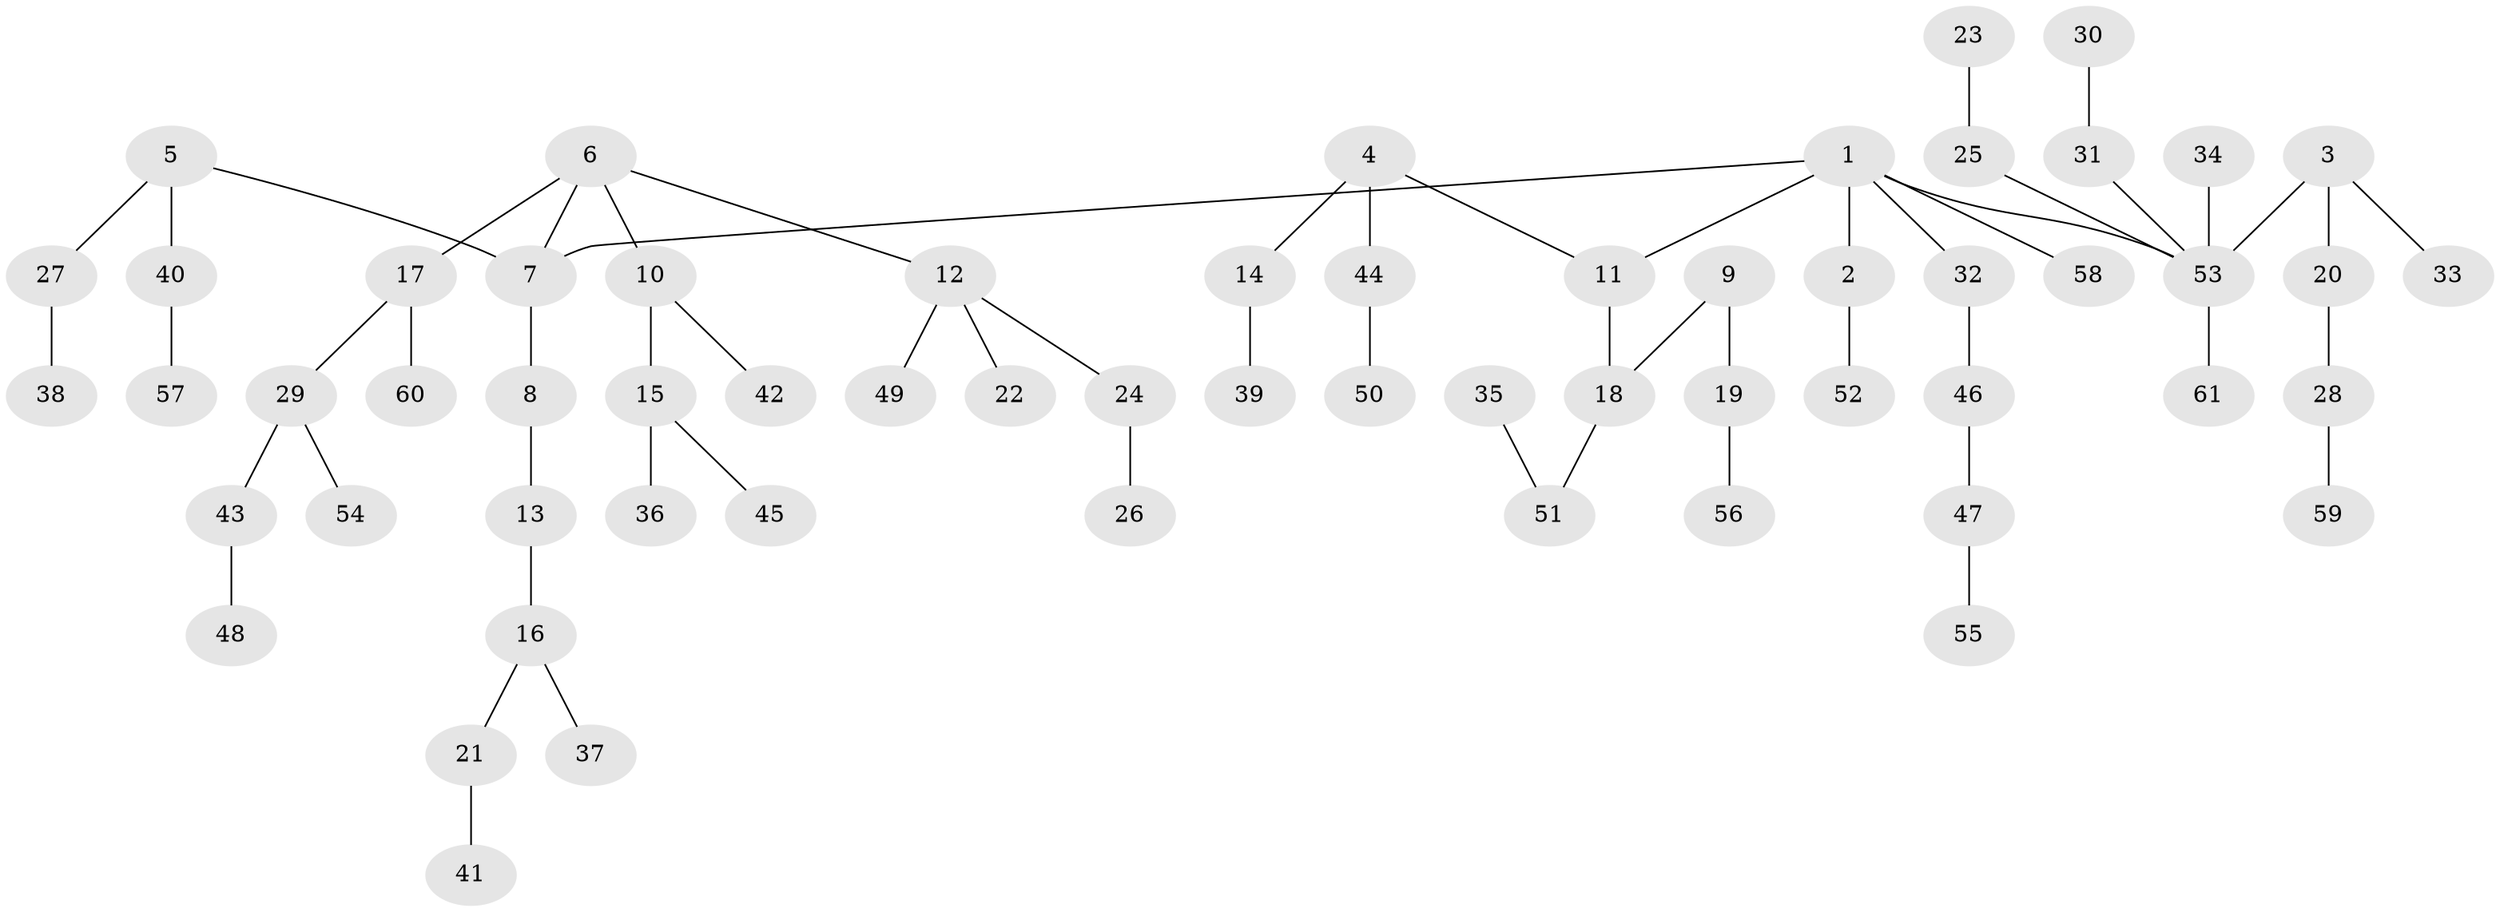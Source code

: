 // original degree distribution, {7: 0.011494252873563218, 6: 0.011494252873563218, 4: 0.06896551724137931, 5: 0.011494252873563218, 2: 0.27586206896551724, 3: 0.16091954022988506, 1: 0.45977011494252873}
// Generated by graph-tools (version 1.1) at 2025/37/03/04/25 23:37:23]
// undirected, 61 vertices, 60 edges
graph export_dot {
  node [color=gray90,style=filled];
  1;
  2;
  3;
  4;
  5;
  6;
  7;
  8;
  9;
  10;
  11;
  12;
  13;
  14;
  15;
  16;
  17;
  18;
  19;
  20;
  21;
  22;
  23;
  24;
  25;
  26;
  27;
  28;
  29;
  30;
  31;
  32;
  33;
  34;
  35;
  36;
  37;
  38;
  39;
  40;
  41;
  42;
  43;
  44;
  45;
  46;
  47;
  48;
  49;
  50;
  51;
  52;
  53;
  54;
  55;
  56;
  57;
  58;
  59;
  60;
  61;
  1 -- 2 [weight=1.0];
  1 -- 7 [weight=1.0];
  1 -- 11 [weight=1.0];
  1 -- 32 [weight=1.0];
  1 -- 53 [weight=1.0];
  1 -- 58 [weight=1.0];
  2 -- 52 [weight=1.0];
  3 -- 20 [weight=1.0];
  3 -- 33 [weight=1.0];
  3 -- 53 [weight=1.0];
  4 -- 11 [weight=1.0];
  4 -- 14 [weight=1.0];
  4 -- 44 [weight=1.0];
  5 -- 7 [weight=1.0];
  5 -- 27 [weight=1.0];
  5 -- 40 [weight=1.0];
  6 -- 7 [weight=1.0];
  6 -- 10 [weight=1.0];
  6 -- 12 [weight=1.0];
  6 -- 17 [weight=1.0];
  7 -- 8 [weight=1.0];
  8 -- 13 [weight=1.0];
  9 -- 18 [weight=1.0];
  9 -- 19 [weight=1.0];
  10 -- 15 [weight=1.0];
  10 -- 42 [weight=1.0];
  11 -- 18 [weight=1.0];
  12 -- 22 [weight=1.0];
  12 -- 24 [weight=1.0];
  12 -- 49 [weight=1.0];
  13 -- 16 [weight=1.0];
  14 -- 39 [weight=1.0];
  15 -- 36 [weight=1.0];
  15 -- 45 [weight=1.0];
  16 -- 21 [weight=1.0];
  16 -- 37 [weight=1.0];
  17 -- 29 [weight=1.0];
  17 -- 60 [weight=1.0];
  18 -- 51 [weight=1.0];
  19 -- 56 [weight=1.0];
  20 -- 28 [weight=1.0];
  21 -- 41 [weight=1.0];
  23 -- 25 [weight=1.0];
  24 -- 26 [weight=1.0];
  25 -- 53 [weight=1.0];
  27 -- 38 [weight=1.0];
  28 -- 59 [weight=1.0];
  29 -- 43 [weight=1.0];
  29 -- 54 [weight=1.0];
  30 -- 31 [weight=1.0];
  31 -- 53 [weight=1.0];
  32 -- 46 [weight=1.0];
  34 -- 53 [weight=1.0];
  35 -- 51 [weight=1.0];
  40 -- 57 [weight=1.0];
  43 -- 48 [weight=1.0];
  44 -- 50 [weight=1.0];
  46 -- 47 [weight=1.0];
  47 -- 55 [weight=1.0];
  53 -- 61 [weight=1.0];
}
